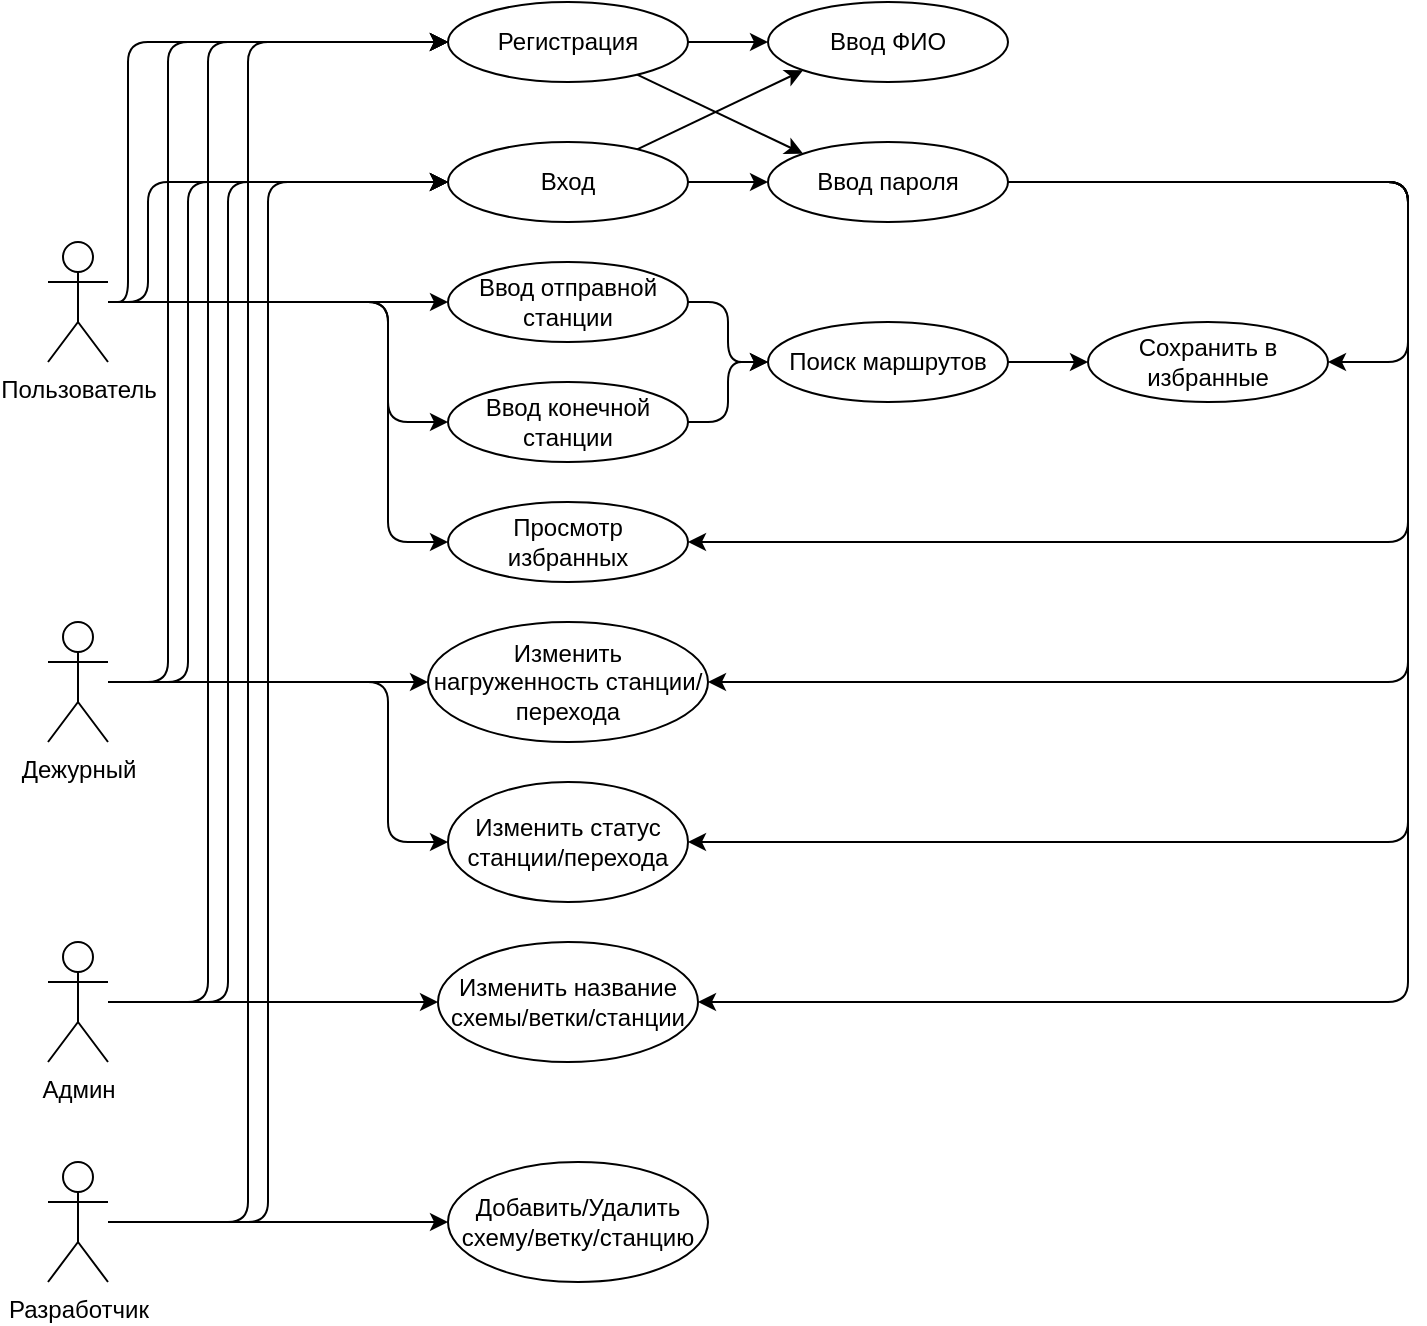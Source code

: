 <mxfile>
    <diagram id="rMYY26GnUD_YSgXo3cjE" name="Page-1">
        <mxGraphModel dx="2027" dy="1273" grid="1" gridSize="10" guides="1" tooltips="1" connect="1" arrows="1" fold="1" page="1" pageScale="1" pageWidth="850" pageHeight="1100" math="0" shadow="0">
            <root>
                <mxCell id="0"/>
                <mxCell id="1" parent="0"/>
                <mxCell id="2" style="edgeStyle=orthogonalEdgeStyle;html=1;entryX=0;entryY=0.5;entryDx=0;entryDy=0;" parent="1" target="20" edge="1">
                    <mxGeometry relative="1" as="geometry">
                        <Array as="points">
                            <mxPoint x="125" y="380"/>
                            <mxPoint x="125" y="250"/>
                        </Array>
                        <mxPoint x="115" y="380" as="sourcePoint"/>
                    </mxGeometry>
                </mxCell>
                <mxCell id="3" style="edgeStyle=orthogonalEdgeStyle;html=1;entryX=0;entryY=0.5;entryDx=0;entryDy=0;" parent="1" target="23" edge="1">
                    <mxGeometry relative="1" as="geometry">
                        <Array as="points">
                            <mxPoint x="135" y="380"/>
                            <mxPoint x="135" y="320"/>
                        </Array>
                        <mxPoint x="115" y="380" as="sourcePoint"/>
                    </mxGeometry>
                </mxCell>
                <mxCell id="4" style="edgeStyle=none;html=1;entryX=0;entryY=0.5;entryDx=0;entryDy=0;" parent="1" source="5" target="29" edge="1">
                    <mxGeometry relative="1" as="geometry"/>
                </mxCell>
                <mxCell id="48" style="edgeStyle=orthogonalEdgeStyle;html=1;entryX=0;entryY=0.5;entryDx=0;entryDy=0;" edge="1" parent="1" target="43">
                    <mxGeometry relative="1" as="geometry">
                        <mxPoint x="115" y="380" as="sourcePoint"/>
                        <Array as="points">
                            <mxPoint x="255" y="380"/>
                            <mxPoint x="255" y="440"/>
                        </Array>
                    </mxGeometry>
                </mxCell>
                <mxCell id="58" style="edgeStyle=orthogonalEdgeStyle;html=1;entryX=0;entryY=0.5;entryDx=0;entryDy=0;" edge="1" parent="1" target="57">
                    <mxGeometry relative="1" as="geometry">
                        <mxPoint x="115" y="380" as="sourcePoint"/>
                        <Array as="points">
                            <mxPoint x="255" y="380"/>
                            <mxPoint x="255" y="500"/>
                        </Array>
                    </mxGeometry>
                </mxCell>
                <mxCell id="5" value="Пользователь" style="shape=umlActor;verticalLabelPosition=bottom;verticalAlign=top;html=1;outlineConnect=0;" parent="1" vertex="1">
                    <mxGeometry x="85" y="350" width="30" height="60" as="geometry"/>
                </mxCell>
                <mxCell id="6" style="edgeStyle=orthogonalEdgeStyle;html=1;entryX=0;entryY=0.5;entryDx=0;entryDy=0;" parent="1" source="8" target="20" edge="1">
                    <mxGeometry relative="1" as="geometry">
                        <Array as="points">
                            <mxPoint x="185" y="840"/>
                            <mxPoint x="185" y="250"/>
                        </Array>
                    </mxGeometry>
                </mxCell>
                <mxCell id="7" style="edgeStyle=orthogonalEdgeStyle;html=1;" parent="1" source="8" target="23" edge="1">
                    <mxGeometry relative="1" as="geometry">
                        <Array as="points">
                            <mxPoint x="195" y="840"/>
                            <mxPoint x="195" y="320"/>
                        </Array>
                    </mxGeometry>
                </mxCell>
                <mxCell id="79" style="edgeStyle=none;html=1;entryX=0;entryY=0.5;entryDx=0;entryDy=0;" edge="1" parent="1" target="78">
                    <mxGeometry relative="1" as="geometry">
                        <mxPoint x="115" y="840" as="sourcePoint"/>
                    </mxGeometry>
                </mxCell>
                <mxCell id="8" value="Разработчик" style="shape=umlActor;verticalLabelPosition=bottom;verticalAlign=top;html=1;outlineConnect=0;" parent="1" vertex="1">
                    <mxGeometry x="85" y="810" width="30" height="60" as="geometry"/>
                </mxCell>
                <mxCell id="9" style="edgeStyle=orthogonalEdgeStyle;html=1;entryX=0;entryY=0.5;entryDx=0;entryDy=0;" parent="1" target="20" edge="1">
                    <mxGeometry relative="1" as="geometry">
                        <Array as="points">
                            <mxPoint x="145" y="570"/>
                            <mxPoint x="145" y="250"/>
                        </Array>
                        <mxPoint x="115" y="570" as="sourcePoint"/>
                    </mxGeometry>
                </mxCell>
                <mxCell id="10" style="edgeStyle=orthogonalEdgeStyle;html=1;" parent="1" target="23" edge="1">
                    <mxGeometry relative="1" as="geometry">
                        <Array as="points">
                            <mxPoint x="155" y="570"/>
                            <mxPoint x="155" y="320"/>
                        </Array>
                        <mxPoint x="115" y="570" as="sourcePoint"/>
                    </mxGeometry>
                </mxCell>
                <mxCell id="11" style="edgeStyle=none;html=1;" parent="1" source="12" target="36" edge="1">
                    <mxGeometry relative="1" as="geometry"/>
                </mxCell>
                <mxCell id="68" style="edgeStyle=orthogonalEdgeStyle;html=1;entryX=0;entryY=0.5;entryDx=0;entryDy=0;" edge="1" parent="1" target="66">
                    <mxGeometry relative="1" as="geometry">
                        <mxPoint x="115" y="570" as="sourcePoint"/>
                        <Array as="points">
                            <mxPoint x="255" y="570"/>
                            <mxPoint x="255" y="650"/>
                        </Array>
                    </mxGeometry>
                </mxCell>
                <mxCell id="12" value="Дежурный" style="shape=umlActor;verticalLabelPosition=bottom;verticalAlign=top;html=1;outlineConnect=0;" parent="1" vertex="1">
                    <mxGeometry x="85" y="540" width="30" height="60" as="geometry"/>
                </mxCell>
                <mxCell id="13" style="edgeStyle=orthogonalEdgeStyle;html=1;entryX=0;entryY=0.5;entryDx=0;entryDy=0;" parent="1" source="17" target="20" edge="1">
                    <mxGeometry relative="1" as="geometry">
                        <Array as="points">
                            <mxPoint x="165" y="730"/>
                            <mxPoint x="165" y="250"/>
                        </Array>
                        <mxPoint x="115" y="740" as="sourcePoint"/>
                    </mxGeometry>
                </mxCell>
                <mxCell id="14" style="edgeStyle=orthogonalEdgeStyle;html=1;" parent="1" target="23" edge="1">
                    <mxGeometry relative="1" as="geometry">
                        <Array as="points">
                            <mxPoint x="115" y="730"/>
                            <mxPoint x="175" y="730"/>
                            <mxPoint x="175" y="320"/>
                        </Array>
                        <mxPoint x="115" y="730" as="sourcePoint"/>
                    </mxGeometry>
                </mxCell>
                <mxCell id="15" style="edgeStyle=none;html=1;entryX=0;entryY=0.5;entryDx=0;entryDy=0;" parent="1" source="17" target="37" edge="1">
                    <mxGeometry relative="1" as="geometry"/>
                </mxCell>
                <mxCell id="17" value="Админ" style="shape=umlActor;verticalLabelPosition=bottom;verticalAlign=top;html=1;outlineConnect=0;" parent="1" vertex="1">
                    <mxGeometry x="85" y="700" width="30" height="60" as="geometry"/>
                </mxCell>
                <mxCell id="18" style="edgeStyle=none;html=1;entryX=0;entryY=0.5;entryDx=0;entryDy=0;" parent="1" source="20" target="24" edge="1">
                    <mxGeometry relative="1" as="geometry"/>
                </mxCell>
                <mxCell id="19" style="edgeStyle=none;html=1;entryX=0;entryY=0;entryDx=0;entryDy=0;" parent="1" source="20" target="25" edge="1">
                    <mxGeometry relative="1" as="geometry"/>
                </mxCell>
                <mxCell id="20" value="Регистрация" style="ellipse;whiteSpace=wrap;html=1;" parent="1" vertex="1">
                    <mxGeometry x="285" y="230" width="120" height="40" as="geometry"/>
                </mxCell>
                <mxCell id="21" style="edgeStyle=none;html=1;entryX=0;entryY=1;entryDx=0;entryDy=0;" parent="1" source="23" target="24" edge="1">
                    <mxGeometry relative="1" as="geometry"/>
                </mxCell>
                <mxCell id="22" style="edgeStyle=none;html=1;entryX=0;entryY=0.5;entryDx=0;entryDy=0;" parent="1" source="23" target="25" edge="1">
                    <mxGeometry relative="1" as="geometry"/>
                </mxCell>
                <mxCell id="23" value="Вход" style="ellipse;whiteSpace=wrap;html=1;" parent="1" vertex="1">
                    <mxGeometry x="285" y="300" width="120" height="40" as="geometry"/>
                </mxCell>
                <mxCell id="24" value="Ввод ФИО" style="ellipse;whiteSpace=wrap;html=1;" parent="1" vertex="1">
                    <mxGeometry x="445" y="230" width="120" height="40" as="geometry"/>
                </mxCell>
                <mxCell id="56" style="edgeStyle=orthogonalEdgeStyle;html=1;exitX=1;exitY=0.5;exitDx=0;exitDy=0;entryX=1;entryY=0.5;entryDx=0;entryDy=0;" edge="1" parent="1" source="25" target="31">
                    <mxGeometry relative="1" as="geometry">
                        <Array as="points">
                            <mxPoint x="765" y="320"/>
                            <mxPoint x="765" y="410"/>
                        </Array>
                    </mxGeometry>
                </mxCell>
                <mxCell id="63" style="edgeStyle=orthogonalEdgeStyle;html=1;exitX=1;exitY=0.5;exitDx=0;exitDy=0;entryX=1;entryY=0.5;entryDx=0;entryDy=0;" edge="1" parent="1" source="25" target="36">
                    <mxGeometry relative="1" as="geometry">
                        <Array as="points">
                            <mxPoint x="765" y="320"/>
                            <mxPoint x="765" y="570"/>
                        </Array>
                    </mxGeometry>
                </mxCell>
                <mxCell id="65" style="edgeStyle=orthogonalEdgeStyle;html=1;exitX=1;exitY=0.5;exitDx=0;exitDy=0;entryX=1;entryY=0.5;entryDx=0;entryDy=0;" edge="1" parent="1" source="25" target="57">
                    <mxGeometry relative="1" as="geometry">
                        <Array as="points">
                            <mxPoint x="765" y="320"/>
                            <mxPoint x="765" y="500"/>
                        </Array>
                    </mxGeometry>
                </mxCell>
                <mxCell id="70" style="edgeStyle=orthogonalEdgeStyle;html=1;exitX=1;exitY=0.5;exitDx=0;exitDy=0;entryX=1;entryY=0.5;entryDx=0;entryDy=0;" edge="1" parent="1" source="25" target="66">
                    <mxGeometry relative="1" as="geometry">
                        <Array as="points">
                            <mxPoint x="765" y="320"/>
                            <mxPoint x="765" y="650"/>
                        </Array>
                    </mxGeometry>
                </mxCell>
                <mxCell id="77" style="edgeStyle=orthogonalEdgeStyle;html=1;exitX=1;exitY=0.5;exitDx=0;exitDy=0;entryX=1;entryY=0.5;entryDx=0;entryDy=0;" edge="1" parent="1" source="25" target="37">
                    <mxGeometry relative="1" as="geometry">
                        <Array as="points">
                            <mxPoint x="765" y="320"/>
                            <mxPoint x="765" y="730"/>
                        </Array>
                    </mxGeometry>
                </mxCell>
                <mxCell id="25" value="Ввод пароля" style="ellipse;whiteSpace=wrap;html=1;" parent="1" vertex="1">
                    <mxGeometry x="445" y="300" width="120" height="40" as="geometry"/>
                </mxCell>
                <mxCell id="53" style="edgeStyle=orthogonalEdgeStyle;html=1;exitX=1;exitY=0.5;exitDx=0;exitDy=0;entryX=0;entryY=0.5;entryDx=0;entryDy=0;" edge="1" parent="1" source="29" target="30">
                    <mxGeometry relative="1" as="geometry"/>
                </mxCell>
                <mxCell id="29" value="Ввод отправной станции" style="ellipse;whiteSpace=wrap;html=1;" parent="1" vertex="1">
                    <mxGeometry x="285" y="360" width="120" height="40" as="geometry"/>
                </mxCell>
                <mxCell id="55" style="edgeStyle=none;html=1;exitX=1;exitY=0.5;exitDx=0;exitDy=0;" edge="1" parent="1" source="30" target="31">
                    <mxGeometry relative="1" as="geometry"/>
                </mxCell>
                <mxCell id="30" value="Поиск маршрутов" style="ellipse;whiteSpace=wrap;html=1;" parent="1" vertex="1">
                    <mxGeometry x="445" y="390" width="120" height="40" as="geometry"/>
                </mxCell>
                <mxCell id="31" value="Сохранить в избранные" style="ellipse;whiteSpace=wrap;html=1;" parent="1" vertex="1">
                    <mxGeometry x="605" y="390" width="120" height="40" as="geometry"/>
                </mxCell>
                <mxCell id="36" value="Изменить нагруженность станции/перехода" style="ellipse;whiteSpace=wrap;html=1;" parent="1" vertex="1">
                    <mxGeometry x="275" y="540" width="140" height="60" as="geometry"/>
                </mxCell>
                <mxCell id="37" value="Изменить название схемы/ветки/станции" style="ellipse;whiteSpace=wrap;html=1;" parent="1" vertex="1">
                    <mxGeometry x="280" y="700" width="130" height="60" as="geometry"/>
                </mxCell>
                <mxCell id="54" style="edgeStyle=orthogonalEdgeStyle;html=1;exitX=1;exitY=0.5;exitDx=0;exitDy=0;entryX=0;entryY=0.5;entryDx=0;entryDy=0;" edge="1" parent="1" source="43" target="30">
                    <mxGeometry relative="1" as="geometry"/>
                </mxCell>
                <mxCell id="43" value="Ввод конечной станции" style="ellipse;whiteSpace=wrap;html=1;" vertex="1" parent="1">
                    <mxGeometry x="285" y="420" width="120" height="40" as="geometry"/>
                </mxCell>
                <mxCell id="57" value="Просмотр избранных" style="ellipse;whiteSpace=wrap;html=1;" vertex="1" parent="1">
                    <mxGeometry x="285" y="480" width="120" height="40" as="geometry"/>
                </mxCell>
                <mxCell id="66" value="Изменить статус станции/перехода" style="ellipse;whiteSpace=wrap;html=1;" vertex="1" parent="1">
                    <mxGeometry x="285" y="620" width="120" height="60" as="geometry"/>
                </mxCell>
                <mxCell id="78" value="Добавить/Удалить схему/ветку/станцию" style="ellipse;whiteSpace=wrap;html=1;" vertex="1" parent="1">
                    <mxGeometry x="285" y="810" width="130" height="60" as="geometry"/>
                </mxCell>
            </root>
        </mxGraphModel>
    </diagram>
</mxfile>